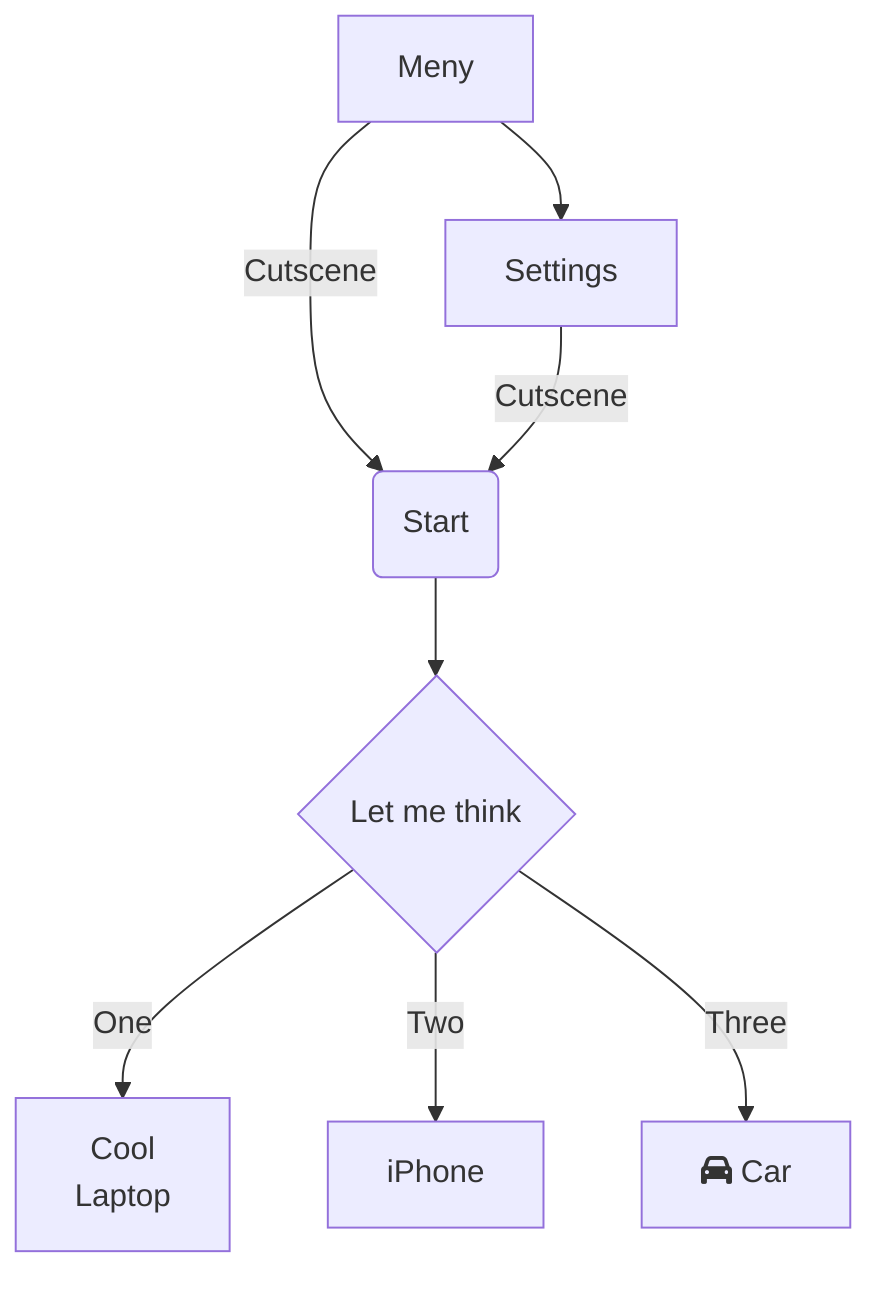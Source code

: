 graph TD
    A[Meny] -->|Cutscene| B(Start)
    A[Meny] --> Settings
    Settings --> |Cutscene| B(Start)
    B --> C{Let me think}
    C -->|One| D["Cool <br> Laptop"]
    C -->|Two| E[iPhone]
    C -->|Three| F[fa:fa-car Car]